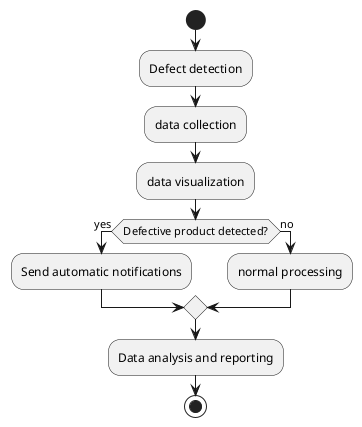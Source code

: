 @startuml
start
:Defect detection;
:data collection;
:data visualization;
if (Defective product detected?) then (yes)
    :Send automatic notifications;
else (no)
    :normal processing;
endif
:Data analysis and reporting;
stop
@enduml

